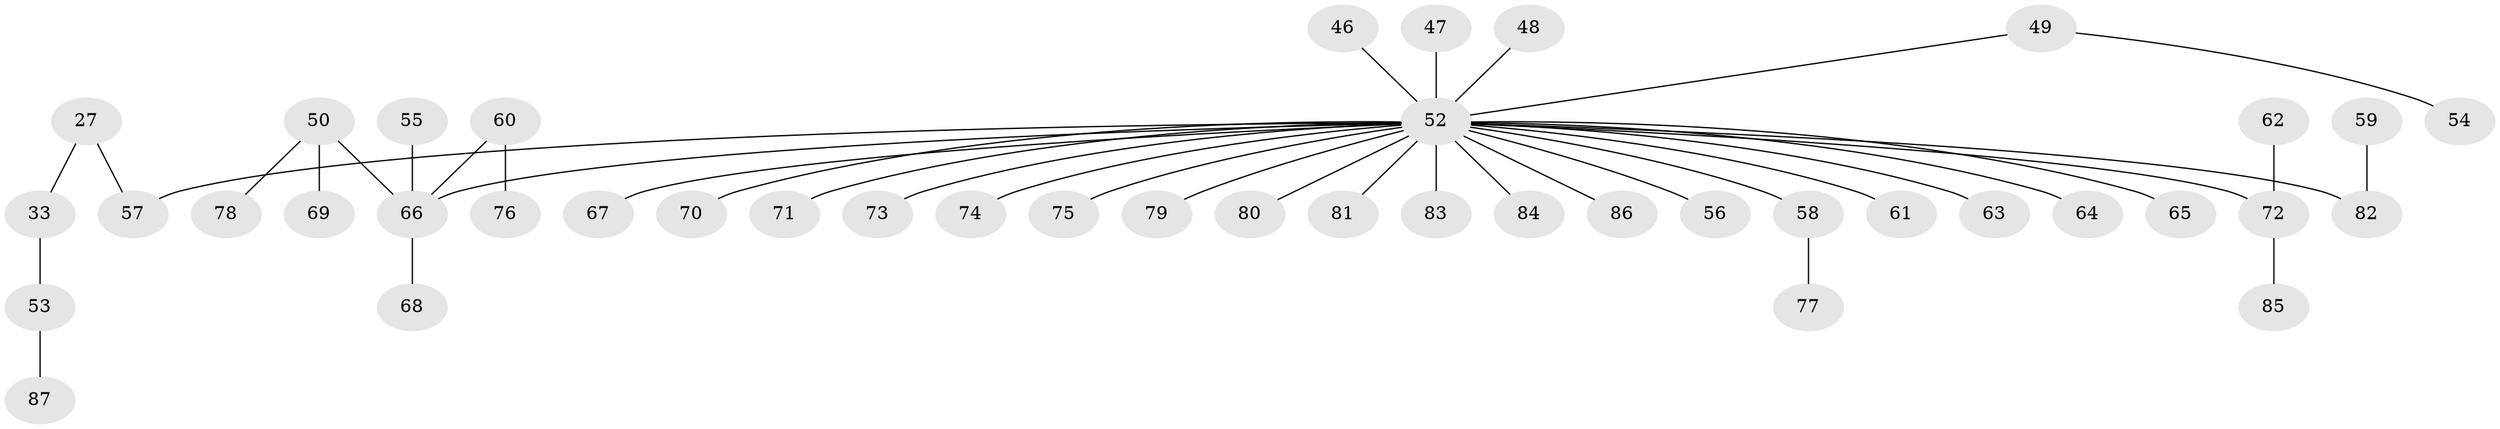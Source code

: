 // original degree distribution, {5: 0.011494252873563218, 6: 0.022988505747126436, 4: 0.05747126436781609, 2: 0.2988505747126437, 7: 0.011494252873563218, 3: 0.13793103448275862, 1: 0.45977011494252873}
// Generated by graph-tools (version 1.1) at 2025/52/03/09/25 04:52:52]
// undirected, 43 vertices, 42 edges
graph export_dot {
graph [start="1"]
  node [color=gray90,style=filled];
  27;
  33;
  46;
  47;
  48;
  49 [super="+44"];
  50;
  52 [super="+18+16+7+19+11+22+24+30+39+29+34+45+43+41"];
  53;
  54;
  55;
  56;
  57 [super="+17"];
  58;
  59;
  60;
  61;
  62;
  63;
  64;
  65;
  66 [super="+42"];
  67;
  68;
  69;
  70;
  71;
  72 [super="+51"];
  73;
  74;
  75;
  76;
  77;
  78;
  79;
  80;
  81;
  82 [super="+40"];
  83;
  84;
  85;
  86;
  87;
  27 -- 33;
  27 -- 57;
  33 -- 53;
  46 -- 52;
  47 -- 52;
  48 -- 52;
  49 -- 52;
  49 -- 54;
  50 -- 69;
  50 -- 78;
  50 -- 66;
  52 -- 56;
  52 -- 65;
  52 -- 83;
  52 -- 71;
  52 -- 70;
  52 -- 72;
  52 -- 73;
  52 -- 86;
  52 -- 64;
  52 -- 66;
  52 -- 67;
  52 -- 74;
  52 -- 75;
  52 -- 79;
  52 -- 80;
  52 -- 81;
  52 -- 82;
  52 -- 84;
  52 -- 57;
  52 -- 58;
  52 -- 61;
  52 -- 63;
  53 -- 87;
  55 -- 66;
  58 -- 77;
  59 -- 82;
  60 -- 76;
  60 -- 66;
  62 -- 72;
  66 -- 68;
  72 -- 85;
}
